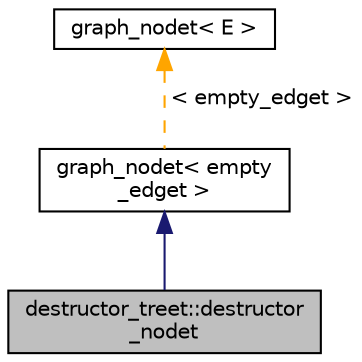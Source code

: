 digraph "destructor_treet::destructor_nodet"
{
 // LATEX_PDF_SIZE
  bgcolor="transparent";
  edge [fontname="Helvetica",fontsize="10",labelfontname="Helvetica",labelfontsize="10"];
  node [fontname="Helvetica",fontsize="10",shape=record];
  Node1 [label="destructor_treet::destructor\l_nodet",height=0.2,width=0.4,color="black", fillcolor="grey75", style="filled", fontcolor="black",tooltip=" "];
  Node2 -> Node1 [dir="back",color="midnightblue",fontsize="10",style="solid",fontname="Helvetica"];
  Node2 [label="graph_nodet\< empty\l_edget \>",height=0.2,width=0.4,color="black",URL="$classgraph__nodet.html",tooltip=" "];
  Node3 -> Node2 [dir="back",color="orange",fontsize="10",style="dashed",label=" \< empty_edget \>" ,fontname="Helvetica"];
  Node3 [label="graph_nodet\< E \>",height=0.2,width=0.4,color="black",URL="$classgraph__nodet.html",tooltip="This class represents a node in a directed graph."];
}
